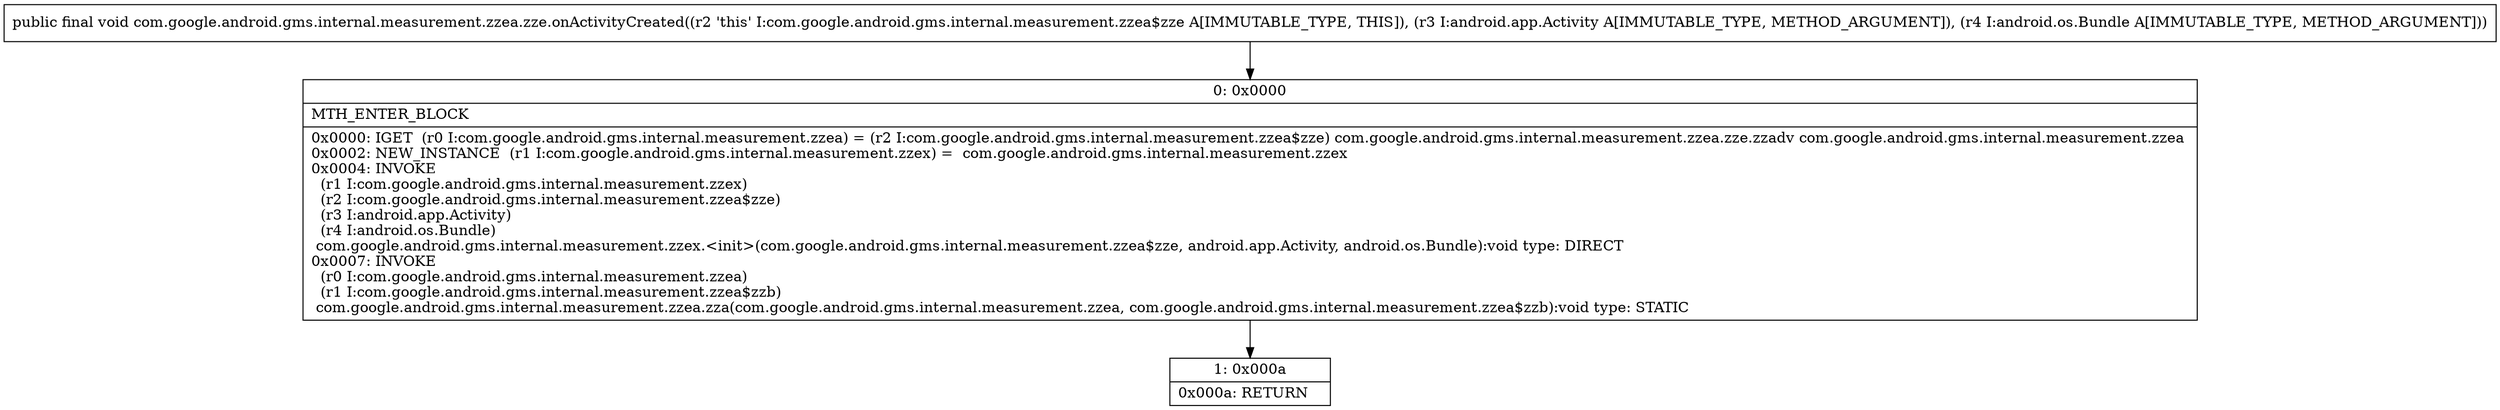 digraph "CFG forcom.google.android.gms.internal.measurement.zzea.zze.onActivityCreated(Landroid\/app\/Activity;Landroid\/os\/Bundle;)V" {
Node_0 [shape=record,label="{0\:\ 0x0000|MTH_ENTER_BLOCK\l|0x0000: IGET  (r0 I:com.google.android.gms.internal.measurement.zzea) = (r2 I:com.google.android.gms.internal.measurement.zzea$zze) com.google.android.gms.internal.measurement.zzea.zze.zzadv com.google.android.gms.internal.measurement.zzea \l0x0002: NEW_INSTANCE  (r1 I:com.google.android.gms.internal.measurement.zzex) =  com.google.android.gms.internal.measurement.zzex \l0x0004: INVOKE  \l  (r1 I:com.google.android.gms.internal.measurement.zzex)\l  (r2 I:com.google.android.gms.internal.measurement.zzea$zze)\l  (r3 I:android.app.Activity)\l  (r4 I:android.os.Bundle)\l com.google.android.gms.internal.measurement.zzex.\<init\>(com.google.android.gms.internal.measurement.zzea$zze, android.app.Activity, android.os.Bundle):void type: DIRECT \l0x0007: INVOKE  \l  (r0 I:com.google.android.gms.internal.measurement.zzea)\l  (r1 I:com.google.android.gms.internal.measurement.zzea$zzb)\l com.google.android.gms.internal.measurement.zzea.zza(com.google.android.gms.internal.measurement.zzea, com.google.android.gms.internal.measurement.zzea$zzb):void type: STATIC \l}"];
Node_1 [shape=record,label="{1\:\ 0x000a|0x000a: RETURN   \l}"];
MethodNode[shape=record,label="{public final void com.google.android.gms.internal.measurement.zzea.zze.onActivityCreated((r2 'this' I:com.google.android.gms.internal.measurement.zzea$zze A[IMMUTABLE_TYPE, THIS]), (r3 I:android.app.Activity A[IMMUTABLE_TYPE, METHOD_ARGUMENT]), (r4 I:android.os.Bundle A[IMMUTABLE_TYPE, METHOD_ARGUMENT])) }"];
MethodNode -> Node_0;
Node_0 -> Node_1;
}

